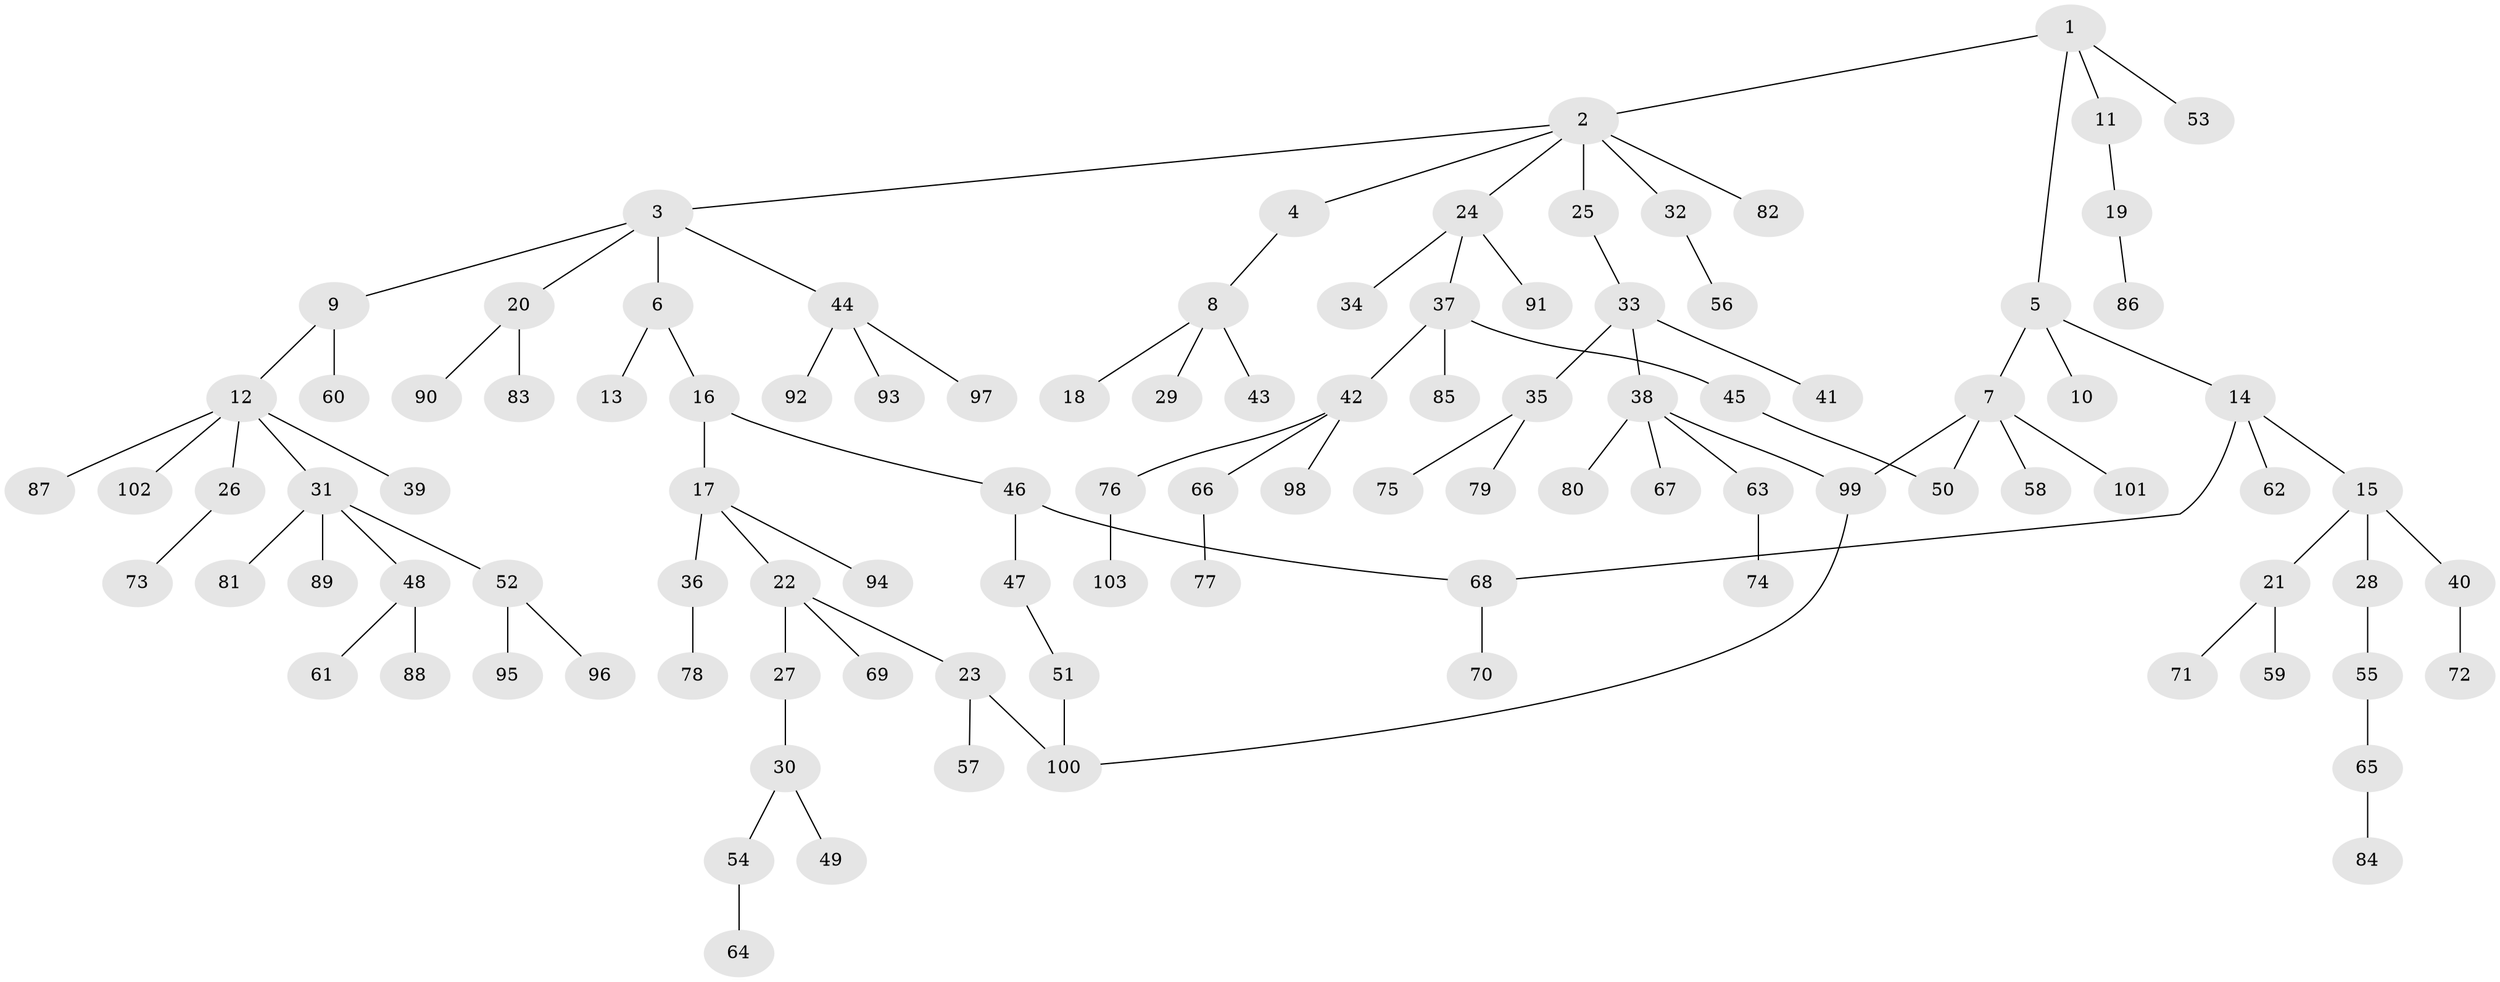 // coarse degree distribution, {6: 0.029411764705882353, 9: 0.014705882352941176, 2: 0.20588235294117646, 5: 0.04411764705882353, 3: 0.10294117647058823, 1: 0.5147058823529411, 4: 0.08823529411764706}
// Generated by graph-tools (version 1.1) at 2025/23/03/03/25 07:23:32]
// undirected, 103 vertices, 107 edges
graph export_dot {
graph [start="1"]
  node [color=gray90,style=filled];
  1;
  2;
  3;
  4;
  5;
  6;
  7;
  8;
  9;
  10;
  11;
  12;
  13;
  14;
  15;
  16;
  17;
  18;
  19;
  20;
  21;
  22;
  23;
  24;
  25;
  26;
  27;
  28;
  29;
  30;
  31;
  32;
  33;
  34;
  35;
  36;
  37;
  38;
  39;
  40;
  41;
  42;
  43;
  44;
  45;
  46;
  47;
  48;
  49;
  50;
  51;
  52;
  53;
  54;
  55;
  56;
  57;
  58;
  59;
  60;
  61;
  62;
  63;
  64;
  65;
  66;
  67;
  68;
  69;
  70;
  71;
  72;
  73;
  74;
  75;
  76;
  77;
  78;
  79;
  80;
  81;
  82;
  83;
  84;
  85;
  86;
  87;
  88;
  89;
  90;
  91;
  92;
  93;
  94;
  95;
  96;
  97;
  98;
  99;
  100;
  101;
  102;
  103;
  1 -- 2;
  1 -- 5;
  1 -- 11;
  1 -- 53;
  2 -- 3;
  2 -- 4;
  2 -- 24;
  2 -- 25;
  2 -- 32;
  2 -- 82;
  3 -- 6;
  3 -- 9;
  3 -- 20;
  3 -- 44;
  4 -- 8;
  5 -- 7;
  5 -- 10;
  5 -- 14;
  6 -- 13;
  6 -- 16;
  7 -- 58;
  7 -- 99;
  7 -- 101;
  7 -- 50;
  8 -- 18;
  8 -- 29;
  8 -- 43;
  9 -- 12;
  9 -- 60;
  11 -- 19;
  12 -- 26;
  12 -- 31;
  12 -- 39;
  12 -- 87;
  12 -- 102;
  14 -- 15;
  14 -- 62;
  14 -- 68;
  15 -- 21;
  15 -- 28;
  15 -- 40;
  16 -- 17;
  16 -- 46;
  17 -- 22;
  17 -- 36;
  17 -- 94;
  19 -- 86;
  20 -- 83;
  20 -- 90;
  21 -- 59;
  21 -- 71;
  22 -- 23;
  22 -- 27;
  22 -- 69;
  23 -- 57;
  23 -- 100;
  24 -- 34;
  24 -- 37;
  24 -- 91;
  25 -- 33;
  26 -- 73;
  27 -- 30;
  28 -- 55;
  30 -- 49;
  30 -- 54;
  31 -- 48;
  31 -- 52;
  31 -- 81;
  31 -- 89;
  32 -- 56;
  33 -- 35;
  33 -- 38;
  33 -- 41;
  35 -- 75;
  35 -- 79;
  36 -- 78;
  37 -- 42;
  37 -- 45;
  37 -- 85;
  38 -- 63;
  38 -- 67;
  38 -- 80;
  38 -- 99;
  40 -- 72;
  42 -- 66;
  42 -- 76;
  42 -- 98;
  44 -- 92;
  44 -- 93;
  44 -- 97;
  45 -- 50;
  46 -- 47;
  46 -- 68;
  47 -- 51;
  48 -- 61;
  48 -- 88;
  51 -- 100;
  52 -- 95;
  52 -- 96;
  54 -- 64;
  55 -- 65;
  63 -- 74;
  65 -- 84;
  66 -- 77;
  68 -- 70;
  76 -- 103;
  99 -- 100;
}
